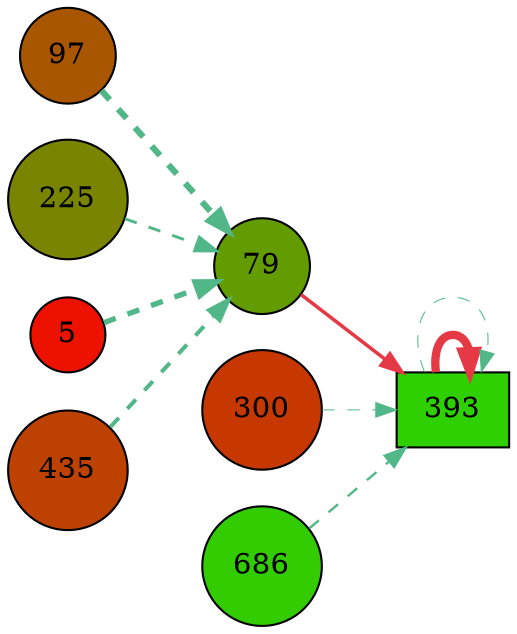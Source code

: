 digraph G{
rankdir=LR;
97 [style=filled, shape=circle, fillcolor="#a85600", label="97"];
225 [style=filled, shape=circle, fillcolor="#798500", label="225"];
5 [style=filled, shape=circle, fillcolor="#ed1100", label="5"];
393 [style=filled, shape=box, fillcolor="#2ed000", label="393"];
300 [style=filled, shape=circle, fillcolor="#c63800", label="300"];
686 [style=filled, shape=circle, fillcolor="#32cc00", label="686"];
79 [style=filled, shape=circle, fillcolor="#629c00", label="79"];
435 [style=filled, shape=circle, fillcolor="#bd4100", label="435"];
393 -> 393 [color="#e63946",penwidth=4.00];
79 -> 393 [color="#e63946",penwidth=1.71];
686 -> 393 [color="#52b788",style=dashed,penwidth=1.15];
393 -> 393 [color="#52b788",style=dashed,penwidth=0.50];
300 -> 393 [color="#52b788",style=dashed,penwidth=0.50];
97 -> 79 [color="#52b788",style=dashed,penwidth=3.00];
5 -> 79 [color="#52b788",style=dashed,penwidth=2.58];
435 -> 79 [color="#52b788",style=dashed,penwidth=1.94];
225 -> 79 [color="#52b788",style=dashed,penwidth=1.40];
}